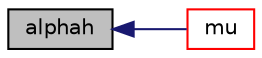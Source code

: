 digraph "alphah"
{
  bgcolor="transparent";
  edge [fontname="Helvetica",fontsize="10",labelfontname="Helvetica",labelfontsize="10"];
  node [fontname="Helvetica",fontsize="10",shape=record];
  rankdir="LR";
  Node1 [label="alphah",height=0.2,width=0.4,color="black", fillcolor="grey75", style="filled", fontcolor="black"];
  Node1 -> Node2 [dir="back",color="midnightblue",fontsize="10",style="solid",fontname="Helvetica"];
  Node2 [label="mu",height=0.2,width=0.4,color="red",URL="$a00705.html#a3c16ef506b3fb252e4c766a055c6459b",tooltip="Dynamic viscosity [kg/ms]. "];
}
